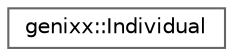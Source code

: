 digraph "Graphical Class Hierarchy"
{
 // LATEX_PDF_SIZE
  bgcolor="transparent";
  edge [fontname=Helvetica,fontsize=10,labelfontname=Helvetica,labelfontsize=10];
  node [fontname=Helvetica,fontsize=10,shape=box,height=0.2,width=0.4];
  rankdir="LR";
  Node0 [label="genixx::Individual",height=0.2,width=0.4,color="grey40", fillcolor="white", style="filled",URL="$classgenixx_1_1Individual.html",tooltip=" "];
}
